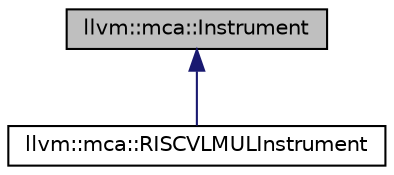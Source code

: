 digraph "llvm::mca::Instrument"
{
 // LATEX_PDF_SIZE
  bgcolor="transparent";
  edge [fontname="Helvetica",fontsize="10",labelfontname="Helvetica",labelfontsize="10"];
  node [fontname="Helvetica",fontsize="10",shape=record];
  Node1 [label="llvm::mca::Instrument",height=0.2,width=0.4,color="black", fillcolor="grey75", style="filled", fontcolor="black",tooltip=" "];
  Node1 -> Node2 [dir="back",color="midnightblue",fontsize="10",style="solid",fontname="Helvetica"];
  Node2 [label="llvm::mca::RISCVLMULInstrument",height=0.2,width=0.4,color="black",URL="$classllvm_1_1mca_1_1RISCVLMULInstrument.html",tooltip=" "];
}
